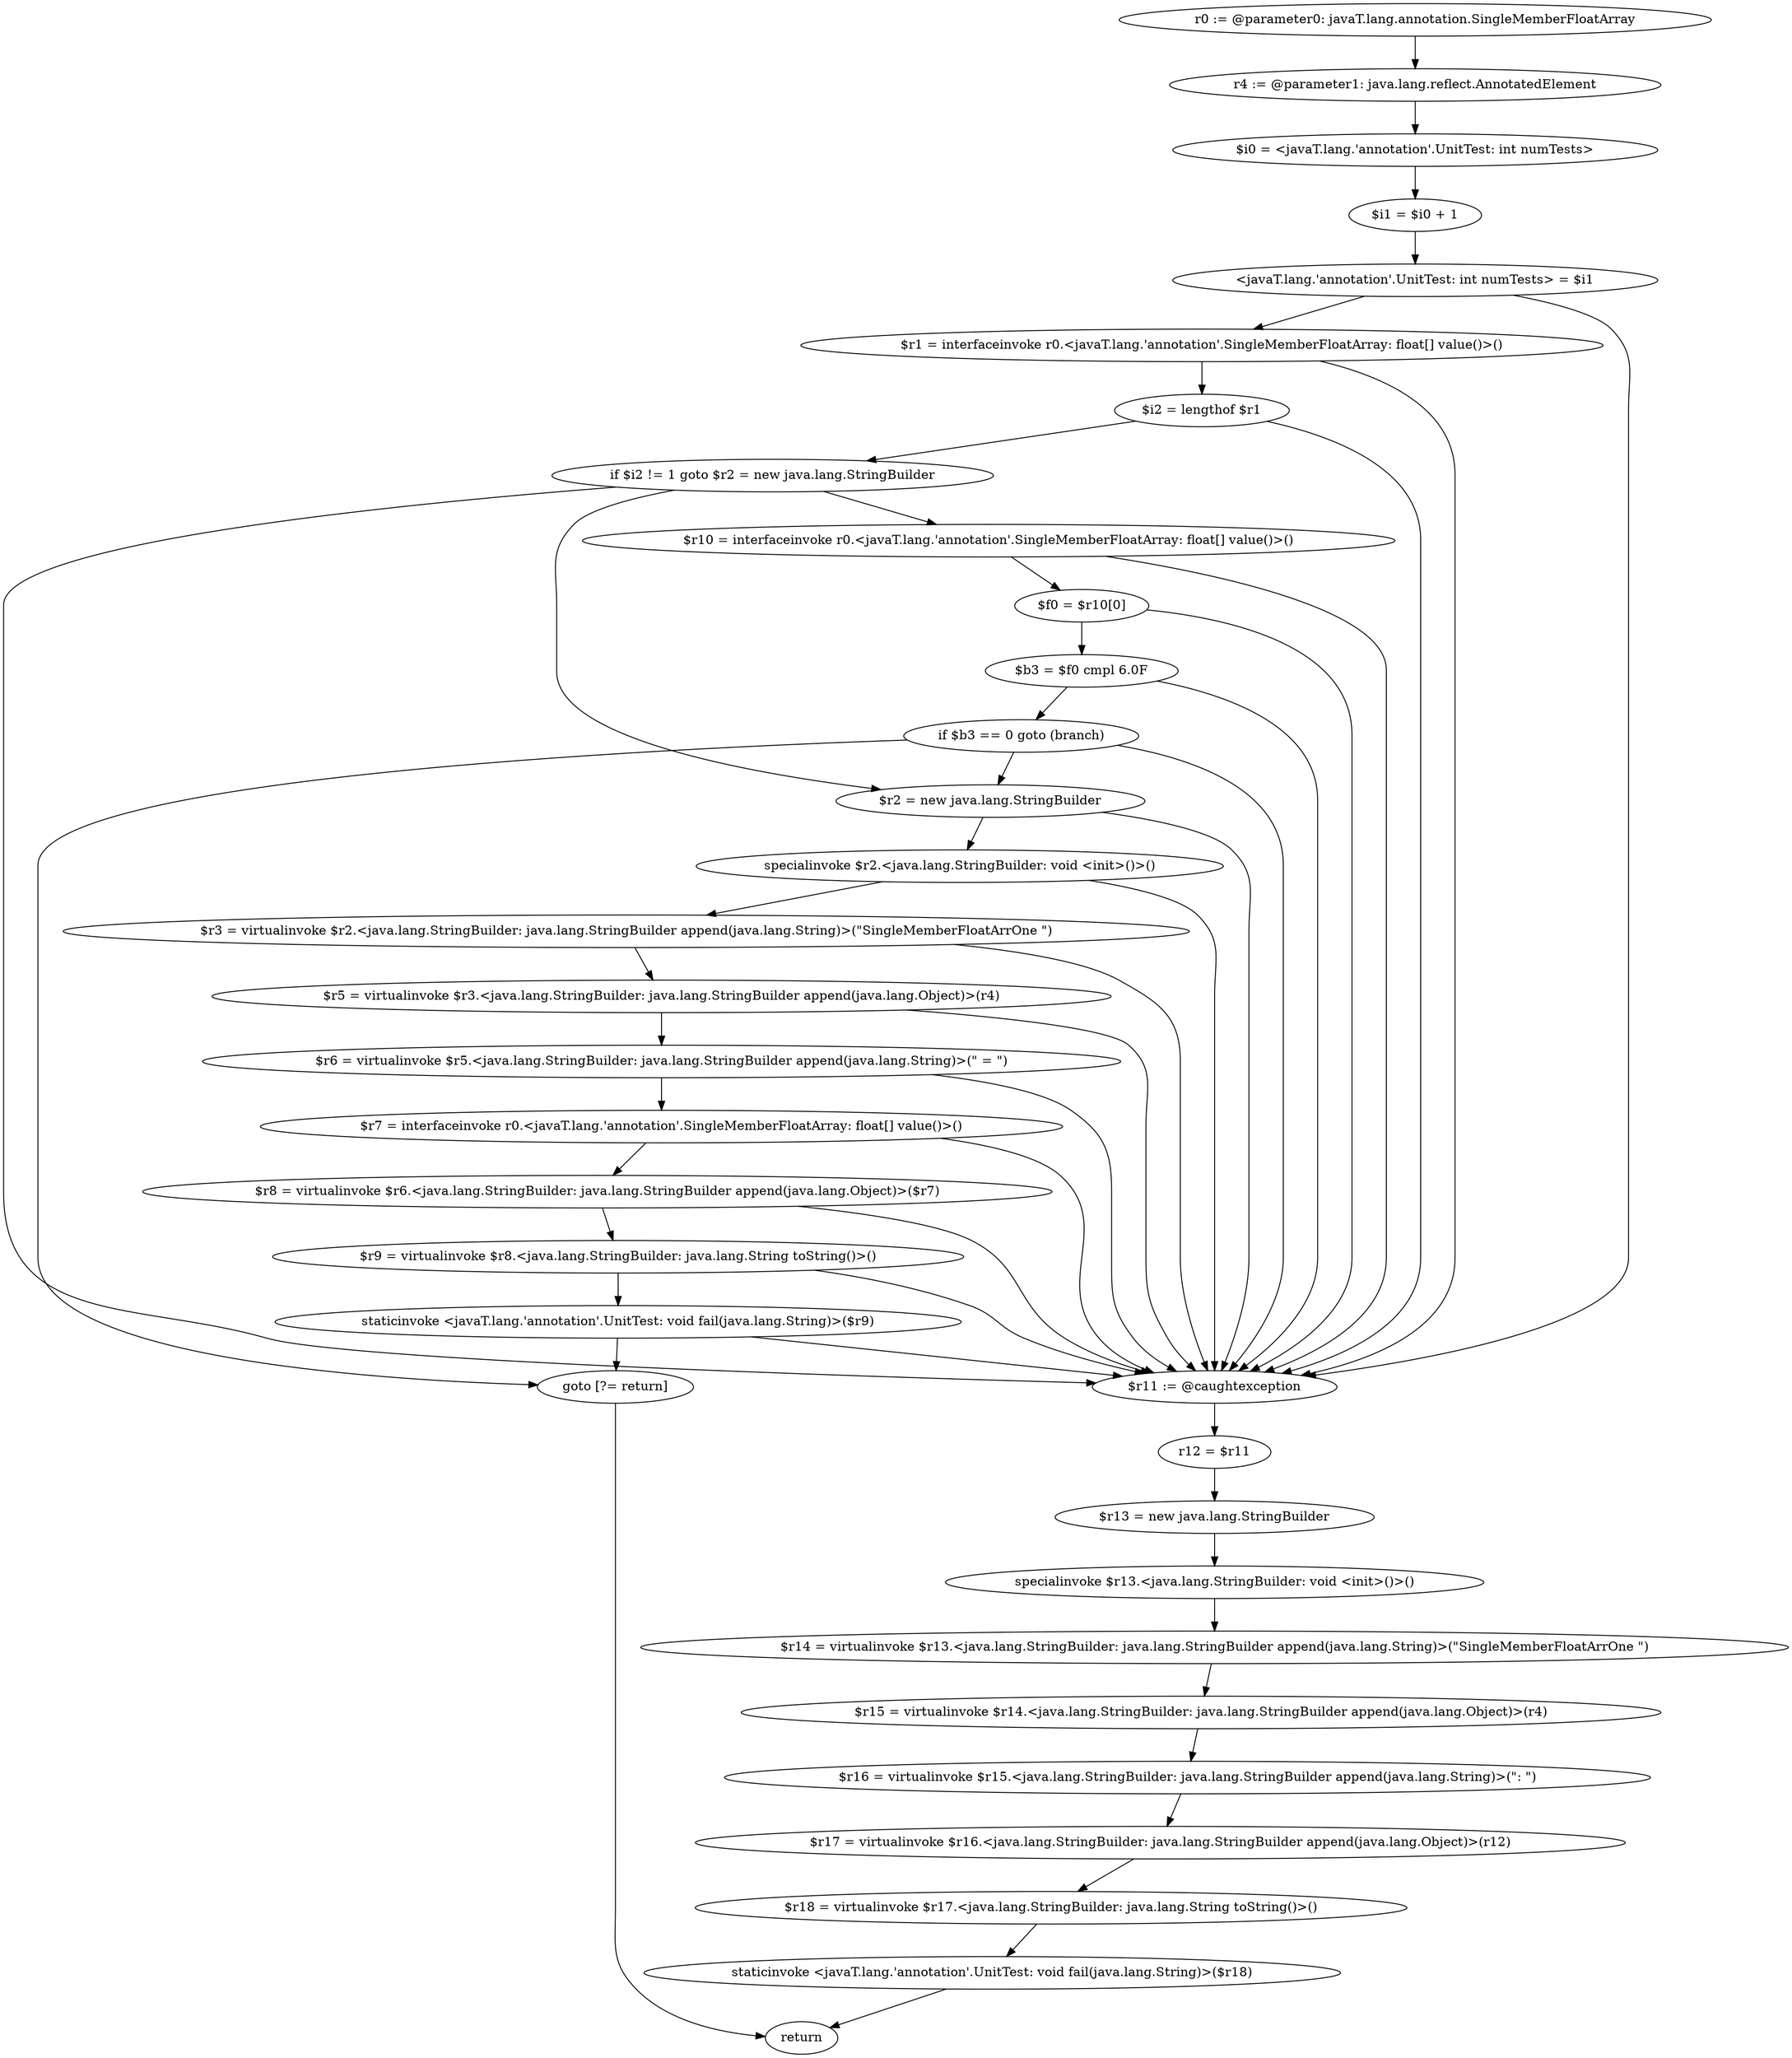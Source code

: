 digraph "unitGraph" {
    "r0 := @parameter0: javaT.lang.annotation.SingleMemberFloatArray"
    "r4 := @parameter1: java.lang.reflect.AnnotatedElement"
    "$i0 = <javaT.lang.'annotation'.UnitTest: int numTests>"
    "$i1 = $i0 + 1"
    "<javaT.lang.'annotation'.UnitTest: int numTests> = $i1"
    "$r1 = interfaceinvoke r0.<javaT.lang.'annotation'.SingleMemberFloatArray: float[] value()>()"
    "$i2 = lengthof $r1"
    "if $i2 != 1 goto $r2 = new java.lang.StringBuilder"
    "$r10 = interfaceinvoke r0.<javaT.lang.'annotation'.SingleMemberFloatArray: float[] value()>()"
    "$f0 = $r10[0]"
    "$b3 = $f0 cmpl 6.0F"
    "if $b3 == 0 goto (branch)"
    "$r2 = new java.lang.StringBuilder"
    "specialinvoke $r2.<java.lang.StringBuilder: void <init>()>()"
    "$r3 = virtualinvoke $r2.<java.lang.StringBuilder: java.lang.StringBuilder append(java.lang.String)>(\"SingleMemberFloatArrOne \")"
    "$r5 = virtualinvoke $r3.<java.lang.StringBuilder: java.lang.StringBuilder append(java.lang.Object)>(r4)"
    "$r6 = virtualinvoke $r5.<java.lang.StringBuilder: java.lang.StringBuilder append(java.lang.String)>(\" = \")"
    "$r7 = interfaceinvoke r0.<javaT.lang.'annotation'.SingleMemberFloatArray: float[] value()>()"
    "$r8 = virtualinvoke $r6.<java.lang.StringBuilder: java.lang.StringBuilder append(java.lang.Object)>($r7)"
    "$r9 = virtualinvoke $r8.<java.lang.StringBuilder: java.lang.String toString()>()"
    "staticinvoke <javaT.lang.'annotation'.UnitTest: void fail(java.lang.String)>($r9)"
    "goto [?= return]"
    "$r11 := @caughtexception"
    "r12 = $r11"
    "$r13 = new java.lang.StringBuilder"
    "specialinvoke $r13.<java.lang.StringBuilder: void <init>()>()"
    "$r14 = virtualinvoke $r13.<java.lang.StringBuilder: java.lang.StringBuilder append(java.lang.String)>(\"SingleMemberFloatArrOne \")"
    "$r15 = virtualinvoke $r14.<java.lang.StringBuilder: java.lang.StringBuilder append(java.lang.Object)>(r4)"
    "$r16 = virtualinvoke $r15.<java.lang.StringBuilder: java.lang.StringBuilder append(java.lang.String)>(\": \")"
    "$r17 = virtualinvoke $r16.<java.lang.StringBuilder: java.lang.StringBuilder append(java.lang.Object)>(r12)"
    "$r18 = virtualinvoke $r17.<java.lang.StringBuilder: java.lang.String toString()>()"
    "staticinvoke <javaT.lang.'annotation'.UnitTest: void fail(java.lang.String)>($r18)"
    "return"
    "r0 := @parameter0: javaT.lang.annotation.SingleMemberFloatArray"->"r4 := @parameter1: java.lang.reflect.AnnotatedElement";
    "r4 := @parameter1: java.lang.reflect.AnnotatedElement"->"$i0 = <javaT.lang.'annotation'.UnitTest: int numTests>";
    "$i0 = <javaT.lang.'annotation'.UnitTest: int numTests>"->"$i1 = $i0 + 1";
    "$i1 = $i0 + 1"->"<javaT.lang.'annotation'.UnitTest: int numTests> = $i1";
    "<javaT.lang.'annotation'.UnitTest: int numTests> = $i1"->"$r1 = interfaceinvoke r0.<javaT.lang.'annotation'.SingleMemberFloatArray: float[] value()>()";
    "<javaT.lang.'annotation'.UnitTest: int numTests> = $i1"->"$r11 := @caughtexception";
    "$r1 = interfaceinvoke r0.<javaT.lang.'annotation'.SingleMemberFloatArray: float[] value()>()"->"$i2 = lengthof $r1";
    "$r1 = interfaceinvoke r0.<javaT.lang.'annotation'.SingleMemberFloatArray: float[] value()>()"->"$r11 := @caughtexception";
    "$i2 = lengthof $r1"->"if $i2 != 1 goto $r2 = new java.lang.StringBuilder";
    "$i2 = lengthof $r1"->"$r11 := @caughtexception";
    "if $i2 != 1 goto $r2 = new java.lang.StringBuilder"->"$r10 = interfaceinvoke r0.<javaT.lang.'annotation'.SingleMemberFloatArray: float[] value()>()";
    "if $i2 != 1 goto $r2 = new java.lang.StringBuilder"->"$r2 = new java.lang.StringBuilder";
    "if $i2 != 1 goto $r2 = new java.lang.StringBuilder"->"$r11 := @caughtexception";
    "$r10 = interfaceinvoke r0.<javaT.lang.'annotation'.SingleMemberFloatArray: float[] value()>()"->"$f0 = $r10[0]";
    "$r10 = interfaceinvoke r0.<javaT.lang.'annotation'.SingleMemberFloatArray: float[] value()>()"->"$r11 := @caughtexception";
    "$f0 = $r10[0]"->"$b3 = $f0 cmpl 6.0F";
    "$f0 = $r10[0]"->"$r11 := @caughtexception";
    "$b3 = $f0 cmpl 6.0F"->"if $b3 == 0 goto (branch)";
    "$b3 = $f0 cmpl 6.0F"->"$r11 := @caughtexception";
    "if $b3 == 0 goto (branch)"->"$r2 = new java.lang.StringBuilder";
    "if $b3 == 0 goto (branch)"->"goto [?= return]";
    "if $b3 == 0 goto (branch)"->"$r11 := @caughtexception";
    "$r2 = new java.lang.StringBuilder"->"specialinvoke $r2.<java.lang.StringBuilder: void <init>()>()";
    "$r2 = new java.lang.StringBuilder"->"$r11 := @caughtexception";
    "specialinvoke $r2.<java.lang.StringBuilder: void <init>()>()"->"$r3 = virtualinvoke $r2.<java.lang.StringBuilder: java.lang.StringBuilder append(java.lang.String)>(\"SingleMemberFloatArrOne \")";
    "specialinvoke $r2.<java.lang.StringBuilder: void <init>()>()"->"$r11 := @caughtexception";
    "$r3 = virtualinvoke $r2.<java.lang.StringBuilder: java.lang.StringBuilder append(java.lang.String)>(\"SingleMemberFloatArrOne \")"->"$r5 = virtualinvoke $r3.<java.lang.StringBuilder: java.lang.StringBuilder append(java.lang.Object)>(r4)";
    "$r3 = virtualinvoke $r2.<java.lang.StringBuilder: java.lang.StringBuilder append(java.lang.String)>(\"SingleMemberFloatArrOne \")"->"$r11 := @caughtexception";
    "$r5 = virtualinvoke $r3.<java.lang.StringBuilder: java.lang.StringBuilder append(java.lang.Object)>(r4)"->"$r6 = virtualinvoke $r5.<java.lang.StringBuilder: java.lang.StringBuilder append(java.lang.String)>(\" = \")";
    "$r5 = virtualinvoke $r3.<java.lang.StringBuilder: java.lang.StringBuilder append(java.lang.Object)>(r4)"->"$r11 := @caughtexception";
    "$r6 = virtualinvoke $r5.<java.lang.StringBuilder: java.lang.StringBuilder append(java.lang.String)>(\" = \")"->"$r7 = interfaceinvoke r0.<javaT.lang.'annotation'.SingleMemberFloatArray: float[] value()>()";
    "$r6 = virtualinvoke $r5.<java.lang.StringBuilder: java.lang.StringBuilder append(java.lang.String)>(\" = \")"->"$r11 := @caughtexception";
    "$r7 = interfaceinvoke r0.<javaT.lang.'annotation'.SingleMemberFloatArray: float[] value()>()"->"$r8 = virtualinvoke $r6.<java.lang.StringBuilder: java.lang.StringBuilder append(java.lang.Object)>($r7)";
    "$r7 = interfaceinvoke r0.<javaT.lang.'annotation'.SingleMemberFloatArray: float[] value()>()"->"$r11 := @caughtexception";
    "$r8 = virtualinvoke $r6.<java.lang.StringBuilder: java.lang.StringBuilder append(java.lang.Object)>($r7)"->"$r9 = virtualinvoke $r8.<java.lang.StringBuilder: java.lang.String toString()>()";
    "$r8 = virtualinvoke $r6.<java.lang.StringBuilder: java.lang.StringBuilder append(java.lang.Object)>($r7)"->"$r11 := @caughtexception";
    "$r9 = virtualinvoke $r8.<java.lang.StringBuilder: java.lang.String toString()>()"->"staticinvoke <javaT.lang.'annotation'.UnitTest: void fail(java.lang.String)>($r9)";
    "$r9 = virtualinvoke $r8.<java.lang.StringBuilder: java.lang.String toString()>()"->"$r11 := @caughtexception";
    "staticinvoke <javaT.lang.'annotation'.UnitTest: void fail(java.lang.String)>($r9)"->"goto [?= return]";
    "staticinvoke <javaT.lang.'annotation'.UnitTest: void fail(java.lang.String)>($r9)"->"$r11 := @caughtexception";
    "goto [?= return]"->"return";
    "$r11 := @caughtexception"->"r12 = $r11";
    "r12 = $r11"->"$r13 = new java.lang.StringBuilder";
    "$r13 = new java.lang.StringBuilder"->"specialinvoke $r13.<java.lang.StringBuilder: void <init>()>()";
    "specialinvoke $r13.<java.lang.StringBuilder: void <init>()>()"->"$r14 = virtualinvoke $r13.<java.lang.StringBuilder: java.lang.StringBuilder append(java.lang.String)>(\"SingleMemberFloatArrOne \")";
    "$r14 = virtualinvoke $r13.<java.lang.StringBuilder: java.lang.StringBuilder append(java.lang.String)>(\"SingleMemberFloatArrOne \")"->"$r15 = virtualinvoke $r14.<java.lang.StringBuilder: java.lang.StringBuilder append(java.lang.Object)>(r4)";
    "$r15 = virtualinvoke $r14.<java.lang.StringBuilder: java.lang.StringBuilder append(java.lang.Object)>(r4)"->"$r16 = virtualinvoke $r15.<java.lang.StringBuilder: java.lang.StringBuilder append(java.lang.String)>(\": \")";
    "$r16 = virtualinvoke $r15.<java.lang.StringBuilder: java.lang.StringBuilder append(java.lang.String)>(\": \")"->"$r17 = virtualinvoke $r16.<java.lang.StringBuilder: java.lang.StringBuilder append(java.lang.Object)>(r12)";
    "$r17 = virtualinvoke $r16.<java.lang.StringBuilder: java.lang.StringBuilder append(java.lang.Object)>(r12)"->"$r18 = virtualinvoke $r17.<java.lang.StringBuilder: java.lang.String toString()>()";
    "$r18 = virtualinvoke $r17.<java.lang.StringBuilder: java.lang.String toString()>()"->"staticinvoke <javaT.lang.'annotation'.UnitTest: void fail(java.lang.String)>($r18)";
    "staticinvoke <javaT.lang.'annotation'.UnitTest: void fail(java.lang.String)>($r18)"->"return";
}
